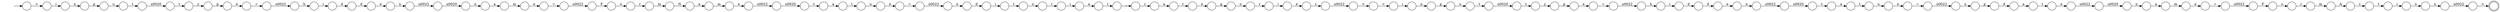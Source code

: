 digraph Automaton {
  rankdir = LR;
  0 [shape=circle,label=""];
  0 -> 25 [label="a"]
  1 [shape=circle,label=""];
  1 -> 111 [label="e"]
  2 [shape=circle,label=""];
  2 -> 55 [label="r"]
  3 [shape=circle,label=""];
  3 -> 77 [label="="]
  4 [shape=circle,label=""];
  4 -> 10 [label="n"]
  5 [shape=circle,label=""];
  5 -> 60 [label="\u0022"]
  6 [shape=circle,label=""];
  6 -> 76 [label="\u0020"]
  7 [shape=circle,label=""];
  7 -> 32 [label="n"]
  8 [shape=circle,label=""];
  8 -> 68 [label="o"]
  9 [shape=circle,label=""];
  9 -> 1 [label="t"]
  10 [shape=circle,label=""];
  10 -> 108 [label="a"]
  11 [shape=circle,label=""];
  11 -> 50 [label="a"]
  12 [shape=circle,label=""];
  12 -> 107 [label="d"]
  13 [shape=circle,label=""];
  13 -> 12 [label="d"]
  14 [shape=circle,label=""];
  14 -> 54 [label="a"]
  15 [shape=circle,label=""];
  15 -> 26 [label="p"]
  16 [shape=circle,label=""];
  16 -> 44 [label="t"]
  17 [shape=circle,label=""];
  17 -> 3 [label="e"]
  18 [shape=circle,label=""];
  18 -> 101 [label="y"]
  19 [shape=circle,label=""];
  19 -> 16 [label="c"]
  20 [shape=circle,label=""];
  20 -> 56 [label="h"]
  21 [shape=circle,label=""];
  21 -> 40 [label="\u0022"]
  22 [shape=circle,label=""];
  22 -> 29 [label="="]
  23 [shape=circle,label=""];
  23 -> 43 [label="="]
  24 [shape=circle,label=""];
  24 -> 23 [label="e"]
  25 [shape=circle,label=""];
  25 -> 87 [label="m"]
  26 [shape=circle,label=""];
  26 -> 62 [label="d"]
  27 [shape=circle,label=""];
  27 -> 24 [label="u"]
  28 [shape=circle,label=""];
  28 -> 47 [label="o"]
  29 [shape=circle,label=""];
  29 -> 34 [label="\u0022"]
  30 [shape=circle,label=""];
  30 -> 104 [label="e"]
  31 [shape=circle,label=""];
  31 -> 6 [label="\u0022"]
  32 [shape=circle,label=""];
  32 -> 52 [label="\u0022"]
  33 [shape=circle,label=""];
  33 -> 96 [label="r"]
  34 [shape=circle,label=""];
  34 -> 15 [label="u"]
  35 [shape=circle,label=""];
  35 -> 46 [label="i"]
  36 [shape=circle,label=""];
  36 -> 103 [label="i"]
  37 [shape=circle,label=""];
  37 -> 85 [label="u"]
  38 [shape=circle,label=""];
  38 -> 71 [label="t"]
  39 [shape=circle,label=""];
  39 -> 102 [label="t"]
  40 [shape=circle,label=""];
  40 -> 41 [label="h"]
  41 [shape=circle,label=""];
  41 -> 89 [label="i"]
  42 [shape=circle,label=""];
  42 -> 92 [label="\u0022"]
  43 [shape=circle,label=""];
  43 -> 114 [label="\u0022"]
  44 [shape=circle,label=""];
  44 -> 58 [label="i"]
  45 [shape=circle,label=""];
  45 -> 74 [label="\u0022"]
  46 [shape=circle,label=""];
  46 -> 70 [label="a"]
  47 [shape=circle,label=""];
  47 -> 35 [label="r"]
  48 [shape=circle,label=""];
  48 -> 79 [label=">"]
  49 [shape=circle,label=""];
  49 -> 2 [label="o"]
  50 [shape=circle,label=""];
  50 -> 78 [label="m"]
  51 [shape=circle,label=""];
  51 -> 11 [label="n"]
  52 [shape=circle,label=""];
  52 -> 99 [label=">"]
  53 [shape=circle,label=""];
  53 -> 93 [label="_"]
  54 [shape=circle,label=""];
  54 -> 30 [label="t"]
  55 [shape=circle,label=""];
  55 -> 116 [label="m"]
  56 [shape=circle,label=""];
  56 -> 13 [label="i"]
  57 [shape=circle,label=""];
  57 -> 84 [label="p"]
  58 [shape=circle,label=""];
  58 -> 7 [label="o"]
  59 [shape=circle,label=""];
  59 -> 31 [label="n"]
  60 [shape=circle,label=""];
  60 -> 49 [label="F"]
  61 [shape=circle,label=""];
  61 -> 65 [label="i"]
  62 [shape=circle,label=""];
  62 -> 9 [label="a"]
  63 [shape=circle,label=""];
  63 -> 110 [label="a"]
  64 [shape=circle,label=""];
  64 -> 118 [label="v"]
  65 [shape=circle,label=""];
  65 -> 80 [label="n"]
  66 [shape=circle,label=""];
  66 -> 75 [label="d"]
  67 [shape=circle,label=""];
  67 -> 21 [label="="]
  68 [shape=circle,label=""];
  68 -> 81 [label="r"]
  69 [shape=circle,label=""];
  69 -> 20 [label="\u0022"]
  70 [shape=circle,label=""];
  70 -> 53 [label="l"]
  71 [shape=circle,label=""];
  71 -> 83 [label="y"]
  72 [shape=circle,label=""];
  72 -> 42 [label="n"]
  73 [shape=circle,label=""];
  73 -> 27 [label="l"]
  74 [shape=circle,label=""];
  74 -> 64 [label="\u0020"]
  75 [shape=circle,label=""];
  75 -> 59 [label="e"]
  76 [shape=circle,label=""];
  76 -> 63 [label="v"]
  77 [shape=circle,label=""];
  77 -> 117 [label="\u0022"]
  78 [shape=circle,label=""];
  78 -> 94 [label="e"]
  79 [shape=circle,label=""];
  79 -> 61 [label="<"]
  80 [shape=circle,label=""];
  80 -> 106 [label="p"]
  81 [shape=circle,label=""];
  81 -> 88 [label="m"]
  82 [shape=circle,label=""];
  82 -> 51 [label="\u0020"]
  83 [shape=circle,label=""];
  83 -> 119 [label="p"]
  84 [shape=circle,label=""];
  84 -> 39 [label="u"]
  85 [shape=circle,label=""];
  85 -> 22 [label="e"]
  86 [shape=circle,label=""];
  initial [shape=plaintext,label=""];
  initial -> 86
  86 -> 36 [label="<"]
  87 [shape=circle,label=""];
  87 -> 45 [label="e"]
  88 [shape=circle,label=""];
  88 -> 0 [label="N"]
  89 [shape=circle,label=""];
  89 -> 66 [label="d"]
  90 [shape=circle,label=""];
  90 -> 28 [label="t"]
  91 [shape=circle,label=""];
  91 -> 112 [label="d"]
  92 [shape=circle,label=""];
  92 -> 4 [label="\u0020"]
  93 [shape=circle,label=""];
  93 -> 14 [label="c"]
  94 [shape=circle,label=""];
  94 -> 5 [label="="]
  95 [shape=circle,label=""];
  95 -> 115 [label="e"]
  96 [shape=circle,label=""];
  96 -> 95 [label="i"]
  97 [shape=circle,label=""];
  97 -> 33 [label="o"]
  98 [shape=circle,label=""];
  98 -> 120 [label="e"]
  99 [shape=doublecircle,label=""];
  100 [shape=circle,label=""];
  100 -> 38 [label="\u0020"]
  101 [shape=circle,label=""];
  101 -> 98 [label="p"]
  102 [shape=circle,label=""];
  102 -> 105 [label="\u0020"]
  103 [shape=circle,label=""];
  103 -> 57 [label="n"]
  104 [shape=circle,label=""];
  104 -> 97 [label="g"]
  105 [shape=circle,label=""];
  105 -> 18 [label="t"]
  106 [shape=circle,label=""];
  106 -> 109 [label="u"]
  107 [shape=circle,label=""];
  107 -> 72 [label="e"]
  108 [shape=circle,label=""];
  108 -> 17 [label="m"]
  109 [shape=circle,label=""];
  109 -> 100 [label="t"]
  110 [shape=circle,label=""];
  110 -> 37 [label="l"]
  111 [shape=circle,label=""];
  111 -> 82 [label="\u0022"]
  112 [shape=circle,label=""];
  112 -> 90 [label="i"]
  113 [shape=circle,label=""];
  113 -> 48 [label="\u0022"]
  114 [shape=circle,label=""];
  114 -> 91 [label="e"]
  115 [shape=circle,label=""];
  115 -> 113 [label="s"]
  116 [shape=circle,label=""];
  116 -> 19 [label="A"]
  117 [shape=circle,label=""];
  117 -> 8 [label="F"]
  118 [shape=circle,label=""];
  118 -> 73 [label="a"]
  119 [shape=circle,label=""];
  119 -> 67 [label="e"]
  120 [shape=circle,label=""];
  120 -> 69 [label="="]
}

